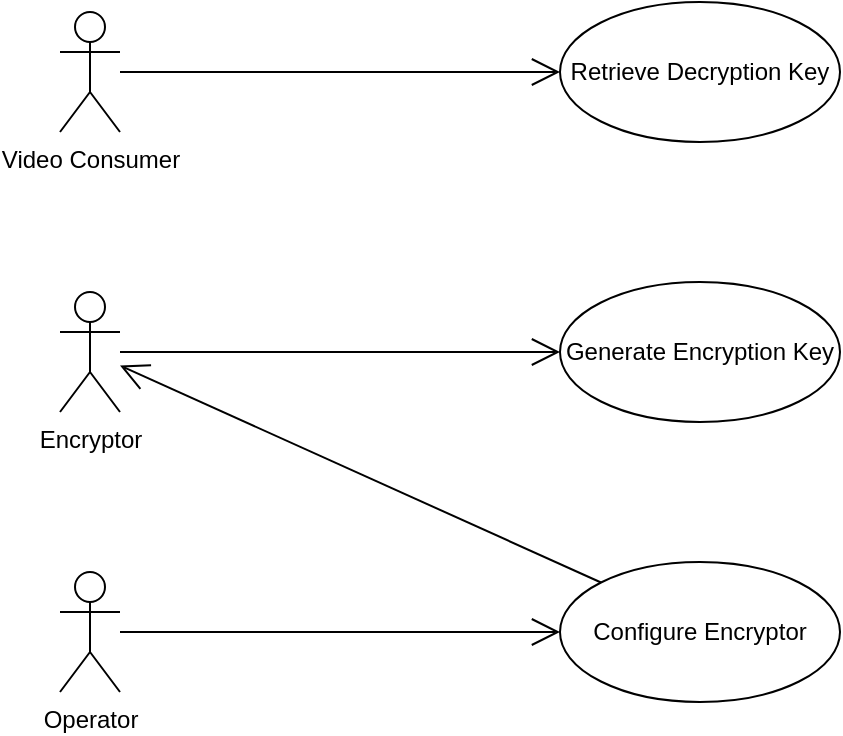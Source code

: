 <mxfile version="13.6.2" type="device"><diagram id="VXxCpgyEgoiFdXH0qvEr" name="Page-1"><mxGraphModel dx="1186" dy="783" grid="1" gridSize="10" guides="1" tooltips="1" connect="1" arrows="1" fold="1" page="1" pageScale="1" pageWidth="1100" pageHeight="850" math="0" shadow="0"><root><mxCell id="0"/><mxCell id="1" parent="0"/><mxCell id="RxbJWvnQEuT7px4GBBbc-3" value="Encryptor" style="shape=umlActor;verticalLabelPosition=bottom;verticalAlign=top;html=1;" parent="1" vertex="1"><mxGeometry x="360" y="370" width="30" height="60" as="geometry"/></mxCell><mxCell id="RxbJWvnQEuT7px4GBBbc-4" value="Video Consumer" style="shape=umlActor;verticalLabelPosition=bottom;verticalAlign=top;html=1;" parent="1" vertex="1"><mxGeometry x="360" y="230" width="30" height="60" as="geometry"/></mxCell><mxCell id="RxbJWvnQEuT7px4GBBbc-5" value="Generate Encryption Key" style="ellipse;whiteSpace=wrap;html=1;" parent="1" vertex="1"><mxGeometry x="610" y="365" width="140" height="70" as="geometry"/></mxCell><mxCell id="RxbJWvnQEuT7px4GBBbc-6" value="Retrieve Decryption Key" style="ellipse;whiteSpace=wrap;html=1;" parent="1" vertex="1"><mxGeometry x="610" y="225" width="140" height="70" as="geometry"/></mxCell><mxCell id="RxbJWvnQEuT7px4GBBbc-7" value="" style="endArrow=open;endFill=1;endSize=12;html=1;" parent="1" source="RxbJWvnQEuT7px4GBBbc-3" target="RxbJWvnQEuT7px4GBBbc-5" edge="1"><mxGeometry width="160" relative="1" as="geometry"><mxPoint x="470" y="440" as="sourcePoint"/><mxPoint x="630" y="440" as="targetPoint"/></mxGeometry></mxCell><mxCell id="RxbJWvnQEuT7px4GBBbc-8" value="" style="endArrow=open;endFill=1;endSize=12;html=1;entryX=0;entryY=0.5;entryDx=0;entryDy=0;" parent="1" source="RxbJWvnQEuT7px4GBBbc-4" target="RxbJWvnQEuT7px4GBBbc-6" edge="1"><mxGeometry width="160" relative="1" as="geometry"><mxPoint x="480" y="300" as="sourcePoint"/><mxPoint x="670" y="259" as="targetPoint"/></mxGeometry></mxCell><mxCell id="RxbJWvnQEuT7px4GBBbc-9" value="Operator" style="shape=umlActor;verticalLabelPosition=bottom;verticalAlign=top;html=1;" parent="1" vertex="1"><mxGeometry x="360" y="510" width="30" height="60" as="geometry"/></mxCell><mxCell id="RxbJWvnQEuT7px4GBBbc-10" value="Configure Encryptor" style="ellipse;whiteSpace=wrap;html=1;" parent="1" vertex="1"><mxGeometry x="610" y="505" width="140" height="70" as="geometry"/></mxCell><mxCell id="RxbJWvnQEuT7px4GBBbc-11" value="" style="endArrow=open;endFill=1;endSize=12;html=1;entryX=0;entryY=0.5;entryDx=0;entryDy=0;" parent="1" source="RxbJWvnQEuT7px4GBBbc-9" target="RxbJWvnQEuT7px4GBBbc-10" edge="1"><mxGeometry width="160" relative="1" as="geometry"><mxPoint x="470" y="440" as="sourcePoint"/><mxPoint x="630" y="440" as="targetPoint"/></mxGeometry></mxCell><mxCell id="RxbJWvnQEuT7px4GBBbc-12" value="" style="endArrow=open;endFill=1;endSize=12;html=1;exitX=0;exitY=0;exitDx=0;exitDy=0;" parent="1" source="RxbJWvnQEuT7px4GBBbc-10" target="RxbJWvnQEuT7px4GBBbc-3" edge="1"><mxGeometry width="160" relative="1" as="geometry"><mxPoint x="470" y="440" as="sourcePoint"/><mxPoint x="630" y="440" as="targetPoint"/></mxGeometry></mxCell></root></mxGraphModel></diagram></mxfile>
